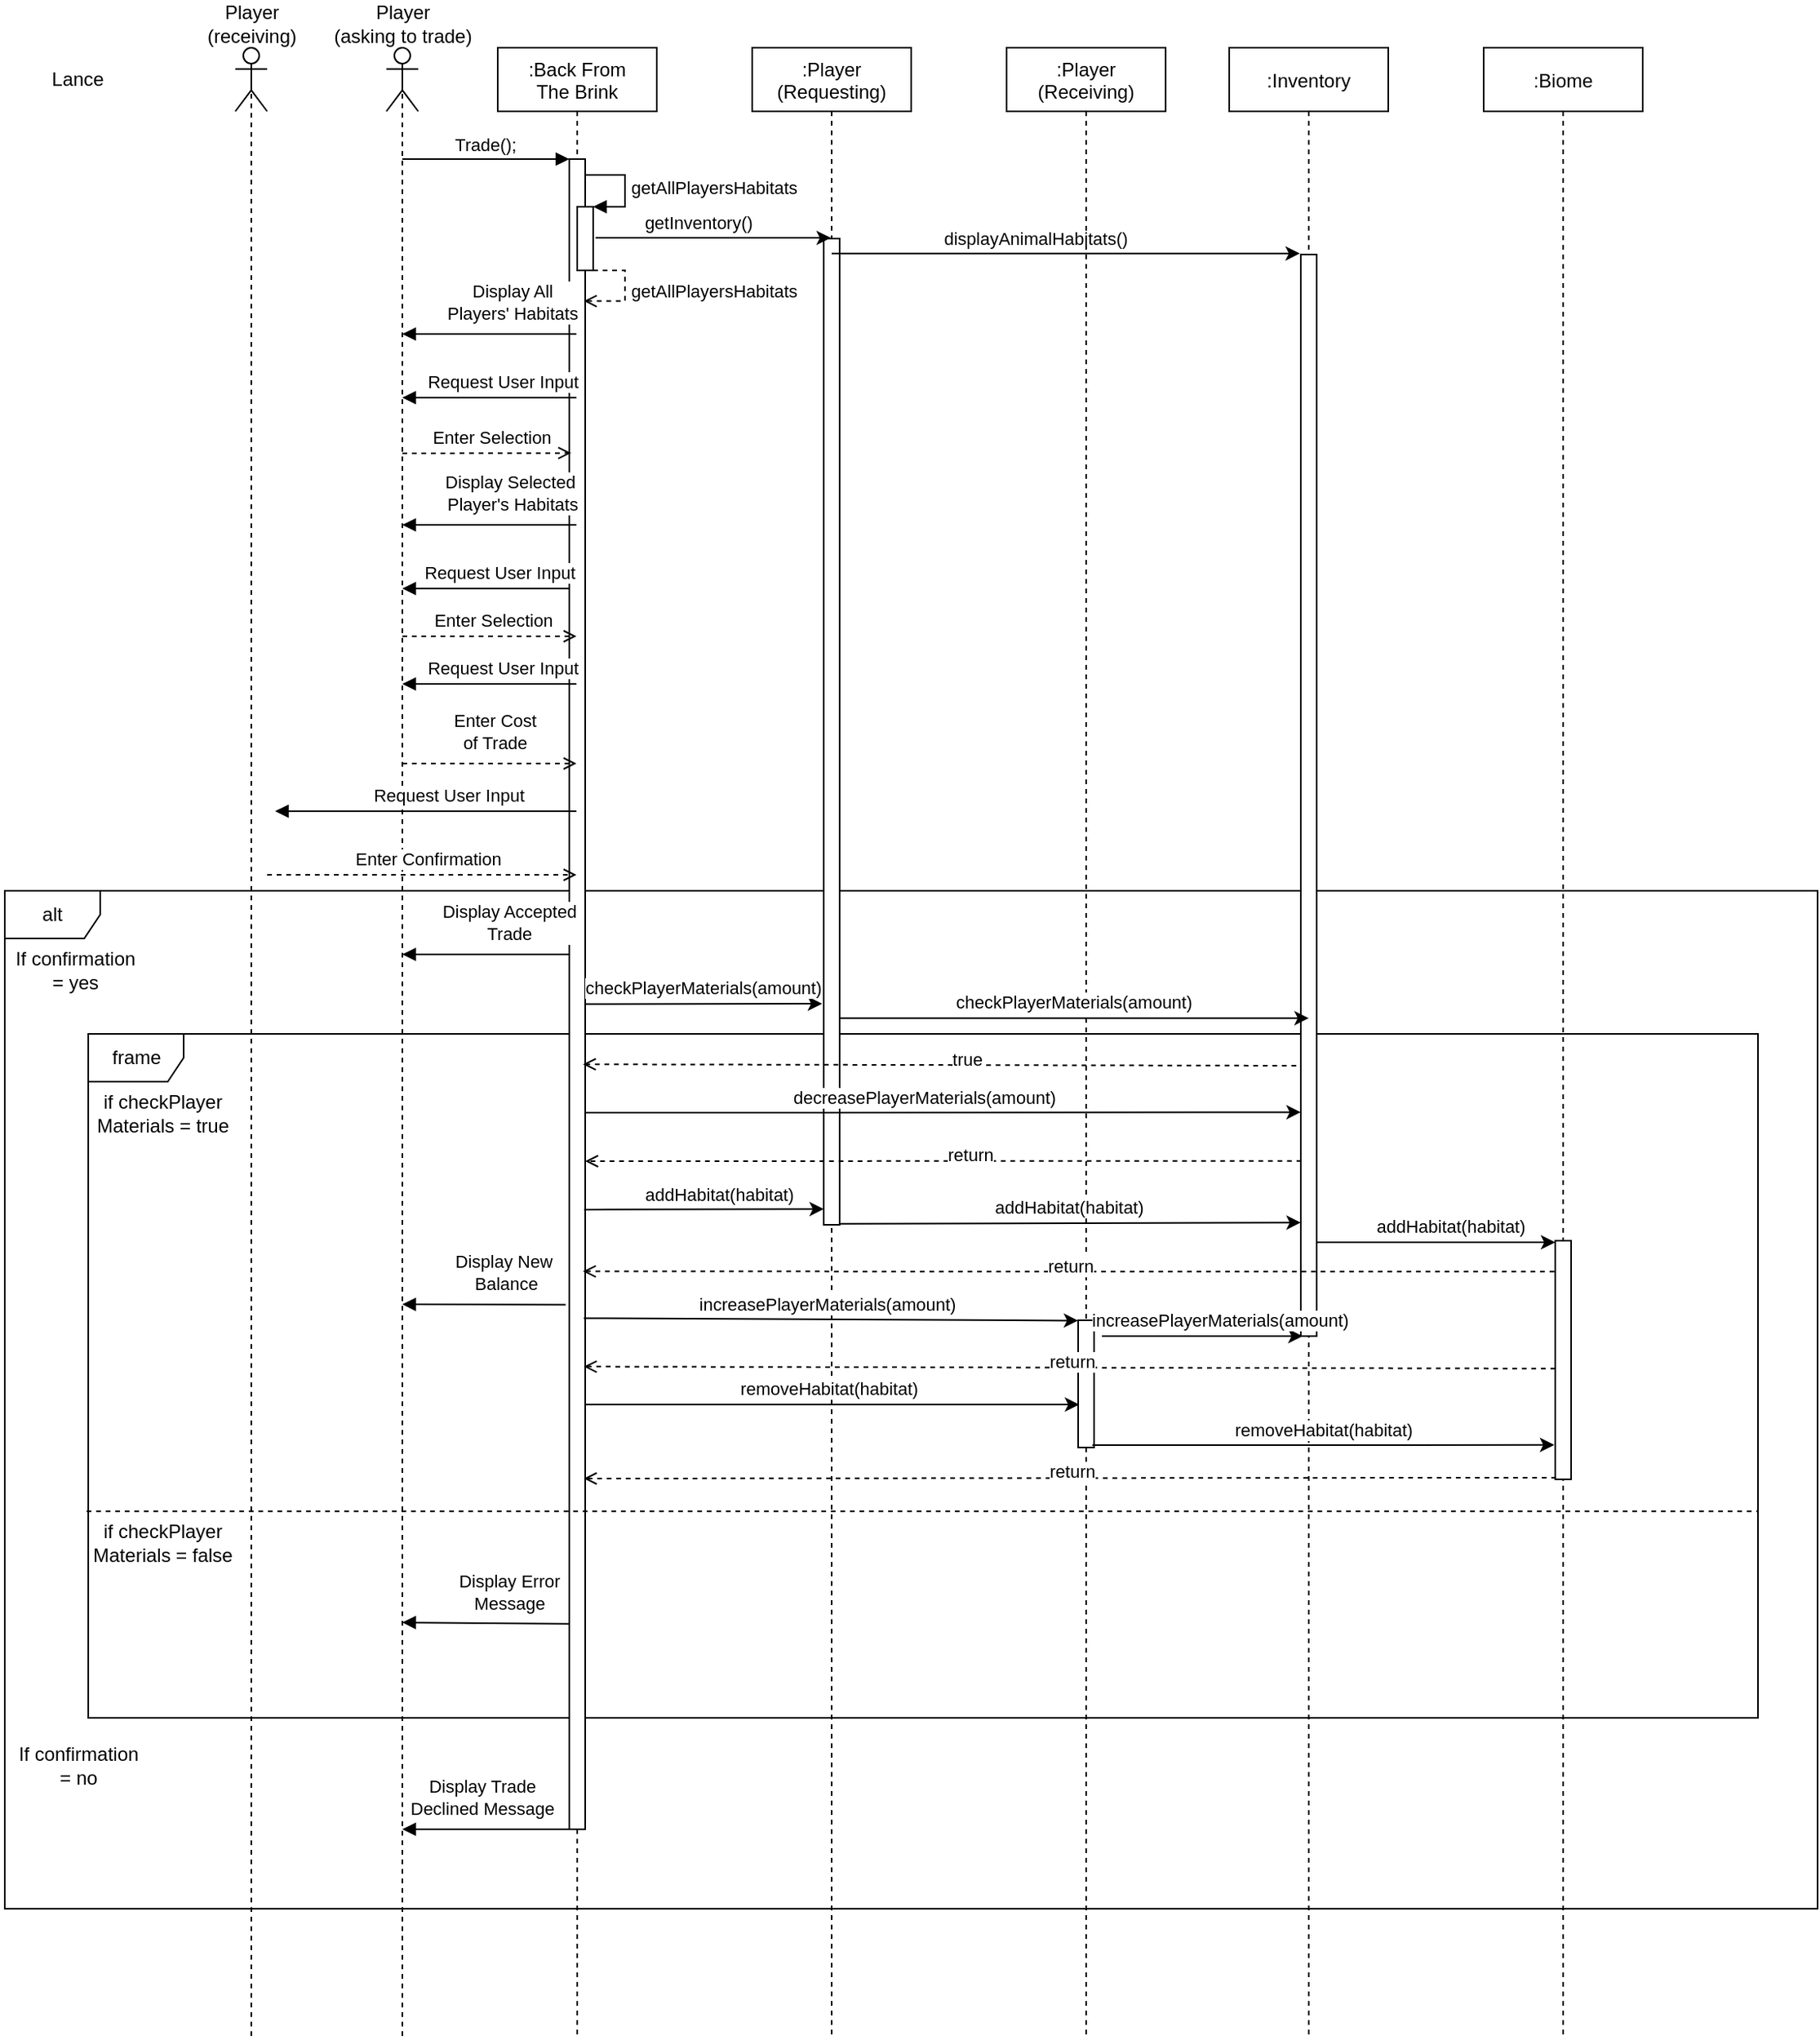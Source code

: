 <mxfile version="13.9.9" type="device"><diagram id="kgpKYQtTHZ0yAKxKKP6v" name="Page-1"><mxGraphModel dx="1897" dy="800" grid="1" gridSize="10" guides="1" tooltips="1" connect="1" arrows="1" fold="1" page="1" pageScale="1" pageWidth="850" pageHeight="1100" math="0" shadow="0"><root><mxCell id="0"/><mxCell id="1" parent="0"/><mxCell id="ky6Afbg08VZZYju5IDOE-18" value="alt" style="shape=umlFrame;whiteSpace=wrap;html=1;" vertex="1" parent="1"><mxGeometry x="-190" y="610" width="1140" height="640" as="geometry"/></mxCell><mxCell id="ky6Afbg08VZZYju5IDOE-27" value="frame" style="shape=umlFrame;whiteSpace=wrap;html=1;" vertex="1" parent="1"><mxGeometry x="-137.5" y="700" width="1050" height="430" as="geometry"/></mxCell><mxCell id="3nuBFxr9cyL0pnOWT2aG-1" value=":Back From&#10;The Brink" style="shape=umlLifeline;perimeter=lifelinePerimeter;container=1;collapsible=0;recursiveResize=0;rounded=0;shadow=0;strokeWidth=1;" parent="1" vertex="1"><mxGeometry x="120" y="80" width="100" height="1250" as="geometry"/></mxCell><mxCell id="3nuBFxr9cyL0pnOWT2aG-2" value="" style="points=[];perimeter=orthogonalPerimeter;rounded=0;shadow=0;strokeWidth=1;" parent="3nuBFxr9cyL0pnOWT2aG-1" vertex="1"><mxGeometry x="45" y="70" width="10" height="1050" as="geometry"/></mxCell><mxCell id="3nuBFxr9cyL0pnOWT2aG-5" value=":Player&#10;(Requesting)" style="shape=umlLifeline;perimeter=lifelinePerimeter;container=1;collapsible=0;recursiveResize=0;rounded=0;shadow=0;strokeWidth=1;" parent="1" vertex="1"><mxGeometry x="280" y="80" width="100" height="1250" as="geometry"/></mxCell><mxCell id="3nuBFxr9cyL0pnOWT2aG-6" value="" style="points=[];perimeter=orthogonalPerimeter;rounded=0;shadow=0;strokeWidth=1;" parent="3nuBFxr9cyL0pnOWT2aG-5" vertex="1"><mxGeometry x="45" y="120" width="10" height="620" as="geometry"/></mxCell><mxCell id="SWp69mQ9z0Jt4T5UNrLh-1" value="" style="shape=umlActor;verticalLabelPosition=bottom;verticalAlign=top;html=1;outlineConnect=0;" parent="1" vertex="1"><mxGeometry x="50" y="80" width="20" height="40" as="geometry"/></mxCell><mxCell id="SWp69mQ9z0Jt4T5UNrLh-2" value="" style="endArrow=none;dashed=1;html=1;entryX=0.5;entryY=0.5;entryDx=0;entryDy=0;entryPerimeter=0;" parent="1" target="SWp69mQ9z0Jt4T5UNrLh-1" edge="1"><mxGeometry width="50" height="50" relative="1" as="geometry"><mxPoint x="60" y="1330" as="sourcePoint"/><mxPoint x="140" y="90" as="targetPoint"/></mxGeometry></mxCell><mxCell id="SWp69mQ9z0Jt4T5UNrLh-3" value="Trade();" style="verticalAlign=bottom;endArrow=block;shadow=0;strokeWidth=1;" parent="1" target="3nuBFxr9cyL0pnOWT2aG-2" edge="1"><mxGeometry relative="1" as="geometry"><mxPoint x="60" y="150.0" as="sourcePoint"/><mxPoint x="230" y="150.0" as="targetPoint"/></mxGeometry></mxCell><mxCell id="SWp69mQ9z0Jt4T5UNrLh-4" value=":Inventory" style="shape=umlLifeline;perimeter=lifelinePerimeter;container=1;collapsible=0;recursiveResize=0;rounded=0;shadow=0;strokeWidth=1;" parent="1" vertex="1"><mxGeometry x="580" y="80" width="100" height="1250" as="geometry"/></mxCell><mxCell id="SWp69mQ9z0Jt4T5UNrLh-5" value="" style="points=[];perimeter=orthogonalPerimeter;rounded=0;shadow=0;strokeWidth=1;" parent="SWp69mQ9z0Jt4T5UNrLh-4" vertex="1"><mxGeometry x="45" y="130" width="10" height="680" as="geometry"/></mxCell><mxCell id="SWp69mQ9z0Jt4T5UNrLh-6" value="Player &lt;br&gt;(asking to trade)" style="text;html=1;strokeColor=none;fillColor=none;align=center;verticalAlign=middle;whiteSpace=wrap;rounded=0;" parent="1" vertex="1"><mxGeometry x="12.5" y="50" width="95" height="30" as="geometry"/></mxCell><mxCell id="SWp69mQ9z0Jt4T5UNrLh-8" value="" style="shape=umlActor;verticalLabelPosition=bottom;verticalAlign=top;html=1;outlineConnect=0;" parent="1" vertex="1"><mxGeometry x="-45" y="80" width="20" height="40" as="geometry"/></mxCell><mxCell id="SWp69mQ9z0Jt4T5UNrLh-9" value="" style="endArrow=none;dashed=1;html=1;entryX=0.5;entryY=0.5;entryDx=0;entryDy=0;entryPerimeter=0;" parent="1" target="SWp69mQ9z0Jt4T5UNrLh-8" edge="1"><mxGeometry width="50" height="50" relative="1" as="geometry"><mxPoint x="-35" y="1330" as="sourcePoint"/><mxPoint x="45" y="90" as="targetPoint"/></mxGeometry></mxCell><mxCell id="SWp69mQ9z0Jt4T5UNrLh-10" value="Player &lt;br&gt;(receiving)" style="text;html=1;strokeColor=none;fillColor=none;align=center;verticalAlign=middle;whiteSpace=wrap;rounded=0;" parent="1" vertex="1"><mxGeometry x="-82.5" y="50" width="95" height="30" as="geometry"/></mxCell><mxCell id="Gdj0skh82PVFUGjqunkp-6" value="" style="html=1;points=[];perimeter=orthogonalPerimeter;" parent="1" vertex="1"><mxGeometry x="170" y="180" width="10" height="40" as="geometry"/></mxCell><mxCell id="Gdj0skh82PVFUGjqunkp-7" value="getAllPlayersHabitats" style="edgeStyle=orthogonalEdgeStyle;html=1;align=left;spacingLeft=2;endArrow=block;rounded=0;entryX=1;entryY=0;" parent="1" target="Gdj0skh82PVFUGjqunkp-6" edge="1"><mxGeometry relative="1" as="geometry"><mxPoint x="175" y="160" as="sourcePoint"/><Array as="points"><mxPoint x="200" y="160"/></Array></mxGeometry></mxCell><mxCell id="Gdj0skh82PVFUGjqunkp-8" value="" style="endArrow=classic;html=1;exitX=1.157;exitY=0.489;exitDx=0;exitDy=0;exitPerimeter=0;" parent="1" edge="1" target="3nuBFxr9cyL0pnOWT2aG-5" source="Gdj0skh82PVFUGjqunkp-6"><mxGeometry width="50" height="50" relative="1" as="geometry"><mxPoint x="200" y="199.86" as="sourcePoint"/><mxPoint x="290" y="200" as="targetPoint"/></mxGeometry></mxCell><mxCell id="Gdj0skh82PVFUGjqunkp-14" value="getInventory()" style="edgeLabel;html=1;align=center;verticalAlign=middle;resizable=0;points=[];" parent="Gdj0skh82PVFUGjqunkp-8" vertex="1" connectable="0"><mxGeometry x="-0.14" y="2" relative="1" as="geometry"><mxPoint x="1.13" y="-7.97" as="offset"/></mxGeometry></mxCell><mxCell id="Gdj0skh82PVFUGjqunkp-10" value=":Biome" style="shape=umlLifeline;perimeter=lifelinePerimeter;container=1;collapsible=0;recursiveResize=0;rounded=0;shadow=0;strokeWidth=1;" parent="1" vertex="1"><mxGeometry x="740" y="80" width="100" height="1250" as="geometry"/></mxCell><mxCell id="Gdj0skh82PVFUGjqunkp-11" value="" style="points=[];perimeter=orthogonalPerimeter;rounded=0;shadow=0;strokeWidth=1;" parent="Gdj0skh82PVFUGjqunkp-10" vertex="1"><mxGeometry x="45" y="750" width="10" height="150" as="geometry"/></mxCell><mxCell id="Gdj0skh82PVFUGjqunkp-15" value="" style="endArrow=classic;html=1;entryX=-0.057;entryY=-0.001;entryDx=0;entryDy=0;entryPerimeter=0;" parent="1" edge="1" target="SWp69mQ9z0Jt4T5UNrLh-5" source="3nuBFxr9cyL0pnOWT2aG-5"><mxGeometry width="50" height="50" relative="1" as="geometry"><mxPoint x="360" y="209.71" as="sourcePoint"/><mxPoint x="610" y="209" as="targetPoint"/></mxGeometry></mxCell><mxCell id="Gdj0skh82PVFUGjqunkp-16" value="displayAnimalHabitats()" style="edgeLabel;html=1;align=center;verticalAlign=middle;resizable=0;points=[];" parent="Gdj0skh82PVFUGjqunkp-15" vertex="1" connectable="0"><mxGeometry x="-0.14" y="2" relative="1" as="geometry"><mxPoint x="1.13" y="-7.97" as="offset"/></mxGeometry></mxCell><mxCell id="Gdj0skh82PVFUGjqunkp-17" value="getAllPlayersHabitats" style="edgeStyle=orthogonalEdgeStyle;html=1;align=left;spacingLeft=2;endArrow=open;rounded=0;dashed=1;endFill=0;entryX=0.914;entryY=0.085;entryDx=0;entryDy=0;entryPerimeter=0;" parent="1" edge="1" target="3nuBFxr9cyL0pnOWT2aG-2"><mxGeometry relative="1" as="geometry"><mxPoint x="180" y="220" as="sourcePoint"/><Array as="points"><mxPoint x="200" y="220"/><mxPoint x="200" y="239"/></Array><mxPoint x="180" y="239" as="targetPoint"/></mxGeometry></mxCell><mxCell id="Gdj0skh82PVFUGjqunkp-18" value="" style="endArrow=block;html=1;endFill=1;" parent="1" edge="1" source="3nuBFxr9cyL0pnOWT2aG-1"><mxGeometry width="50" height="50" relative="1" as="geometry"><mxPoint x="150" y="260" as="sourcePoint"/><mxPoint x="60" y="260" as="targetPoint"/></mxGeometry></mxCell><mxCell id="Gdj0skh82PVFUGjqunkp-19" value="Display All &lt;br&gt;Players' Habitats" style="edgeLabel;html=1;align=center;verticalAlign=middle;resizable=0;points=[];" parent="Gdj0skh82PVFUGjqunkp-18" vertex="1" connectable="0"><mxGeometry x="-0.261" y="-2" relative="1" as="geometry"><mxPoint x="-0.29" y="-18" as="offset"/></mxGeometry></mxCell><mxCell id="Gdj0skh82PVFUGjqunkp-20" value="" style="endArrow=block;html=1;endFill=1;" parent="1" edge="1" source="3nuBFxr9cyL0pnOWT2aG-1"><mxGeometry width="50" height="50" relative="1" as="geometry"><mxPoint x="150" y="300" as="sourcePoint"/><mxPoint x="60" y="300" as="targetPoint"/></mxGeometry></mxCell><mxCell id="FBOxodMg2E2M6kPoQDp1-1" value="Request User Input" style="edgeLabel;html=1;align=center;verticalAlign=middle;resizable=0;points=[];" parent="Gdj0skh82PVFUGjqunkp-20" vertex="1" connectable="0"><mxGeometry x="-0.15" y="-3" relative="1" as="geometry"><mxPoint y="-7" as="offset"/></mxGeometry></mxCell><mxCell id="FBOxodMg2E2M6kPoQDp1-2" value="" style="endArrow=open;html=1;dashed=1;endFill=0;entryX=0.114;entryY=0.176;entryDx=0;entryDy=0;entryPerimeter=0;" parent="1" edge="1" target="3nuBFxr9cyL0pnOWT2aG-2"><mxGeometry width="50" height="50" relative="1" as="geometry"><mxPoint x="60" y="335" as="sourcePoint"/><mxPoint x="160.0" y="334.55" as="targetPoint"/></mxGeometry></mxCell><mxCell id="ky6Afbg08VZZYju5IDOE-1" value="Enter Selection" style="edgeLabel;html=1;align=center;verticalAlign=middle;resizable=0;points=[];" vertex="1" connectable="0" parent="FBOxodMg2E2M6kPoQDp1-2"><mxGeometry x="0.044" relative="1" as="geometry"><mxPoint y="-10.07" as="offset"/></mxGeometry></mxCell><mxCell id="ky6Afbg08VZZYju5IDOE-4" value="" style="endArrow=block;html=1;endFill=1;" edge="1" parent="1" source="3nuBFxr9cyL0pnOWT2aG-1"><mxGeometry width="50" height="50" relative="1" as="geometry"><mxPoint x="140" y="380" as="sourcePoint"/><mxPoint x="60" y="380" as="targetPoint"/></mxGeometry></mxCell><mxCell id="ky6Afbg08VZZYju5IDOE-5" value="Display Selected&amp;nbsp;&lt;br&gt;Player's Habitats" style="edgeLabel;html=1;align=center;verticalAlign=middle;resizable=0;points=[];" vertex="1" connectable="0" parent="ky6Afbg08VZZYju5IDOE-4"><mxGeometry x="-0.261" y="-2" relative="1" as="geometry"><mxPoint x="-0.29" y="-18" as="offset"/></mxGeometry></mxCell><mxCell id="ky6Afbg08VZZYju5IDOE-6" value="" style="endArrow=block;html=1;endFill=1;" edge="1" parent="1" source="3nuBFxr9cyL0pnOWT2aG-2"><mxGeometry width="50" height="50" relative="1" as="geometry"><mxPoint x="140" y="420" as="sourcePoint"/><mxPoint x="60" y="420" as="targetPoint"/></mxGeometry></mxCell><mxCell id="ky6Afbg08VZZYju5IDOE-7" value="Request User Input" style="edgeLabel;html=1;align=center;verticalAlign=middle;resizable=0;points=[];" vertex="1" connectable="0" parent="ky6Afbg08VZZYju5IDOE-6"><mxGeometry x="-0.15" y="-3" relative="1" as="geometry"><mxPoint y="-7" as="offset"/></mxGeometry></mxCell><mxCell id="ky6Afbg08VZZYju5IDOE-8" value="" style="endArrow=open;html=1;dashed=1;endFill=0;" edge="1" parent="1" target="3nuBFxr9cyL0pnOWT2aG-1"><mxGeometry width="50" height="50" relative="1" as="geometry"><mxPoint x="60.0" y="450" as="sourcePoint"/><mxPoint x="150" y="450.14" as="targetPoint"/></mxGeometry></mxCell><mxCell id="ky6Afbg08VZZYju5IDOE-9" value="Enter Selection" style="edgeLabel;html=1;align=center;verticalAlign=middle;resizable=0;points=[];" vertex="1" connectable="0" parent="ky6Afbg08VZZYju5IDOE-8"><mxGeometry x="0.044" relative="1" as="geometry"><mxPoint y="-10.07" as="offset"/></mxGeometry></mxCell><mxCell id="ky6Afbg08VZZYju5IDOE-10" value="" style="endArrow=block;html=1;endFill=1;" edge="1" parent="1" source="3nuBFxr9cyL0pnOWT2aG-1"><mxGeometry width="50" height="50" relative="1" as="geometry"><mxPoint x="140" y="480" as="sourcePoint"/><mxPoint x="60" y="480" as="targetPoint"/></mxGeometry></mxCell><mxCell id="ky6Afbg08VZZYju5IDOE-11" value="Request User Input" style="edgeLabel;html=1;align=center;verticalAlign=middle;resizable=0;points=[];" vertex="1" connectable="0" parent="ky6Afbg08VZZYju5IDOE-10"><mxGeometry x="-0.15" y="-3" relative="1" as="geometry"><mxPoint y="-7" as="offset"/></mxGeometry></mxCell><mxCell id="ky6Afbg08VZZYju5IDOE-12" value="" style="endArrow=open;html=1;dashed=1;endFill=0;" edge="1" parent="1" target="3nuBFxr9cyL0pnOWT2aG-1"><mxGeometry width="50" height="50" relative="1" as="geometry"><mxPoint x="60.0" y="530" as="sourcePoint"/><mxPoint x="150" y="530.14" as="targetPoint"/></mxGeometry></mxCell><mxCell id="ky6Afbg08VZZYju5IDOE-13" value="Enter Cost &lt;br&gt;of Trade" style="edgeLabel;html=1;align=center;verticalAlign=middle;resizable=0;points=[];" vertex="1" connectable="0" parent="ky6Afbg08VZZYju5IDOE-12"><mxGeometry x="0.044" relative="1" as="geometry"><mxPoint x="0.44" y="-20.07" as="offset"/></mxGeometry></mxCell><mxCell id="ky6Afbg08VZZYju5IDOE-14" value="" style="endArrow=block;html=1;endFill=1;" edge="1" parent="1" source="3nuBFxr9cyL0pnOWT2aG-1"><mxGeometry width="50" height="50" relative="1" as="geometry"><mxPoint x="140" y="560" as="sourcePoint"/><mxPoint x="-20" y="560" as="targetPoint"/></mxGeometry></mxCell><mxCell id="ky6Afbg08VZZYju5IDOE-15" value="Request User Input" style="edgeLabel;html=1;align=center;verticalAlign=middle;resizable=0;points=[];" vertex="1" connectable="0" parent="ky6Afbg08VZZYju5IDOE-14"><mxGeometry x="-0.15" y="-3" relative="1" as="geometry"><mxPoint y="-7" as="offset"/></mxGeometry></mxCell><mxCell id="ky6Afbg08VZZYju5IDOE-16" value="" style="endArrow=open;html=1;dashed=1;endFill=0;" edge="1" parent="1" target="3nuBFxr9cyL0pnOWT2aG-1"><mxGeometry width="50" height="50" relative="1" as="geometry"><mxPoint x="-25.0" y="600" as="sourcePoint"/><mxPoint x="140" y="600" as="targetPoint"/></mxGeometry></mxCell><mxCell id="ky6Afbg08VZZYju5IDOE-17" value="Enter Confirmation" style="edgeLabel;html=1;align=center;verticalAlign=middle;resizable=0;points=[];" vertex="1" connectable="0" parent="ky6Afbg08VZZYju5IDOE-16"><mxGeometry x="0.044" relative="1" as="geometry"><mxPoint x="-0.88" y="-10" as="offset"/></mxGeometry></mxCell><mxCell id="ky6Afbg08VZZYju5IDOE-19" value="If confirmation &lt;br&gt;= yes" style="text;html=1;strokeColor=none;fillColor=none;align=center;verticalAlign=middle;whiteSpace=wrap;rounded=0;" vertex="1" parent="1"><mxGeometry x="-192.5" y="650" width="92.5" height="20" as="geometry"/></mxCell><mxCell id="ky6Afbg08VZZYju5IDOE-20" value="Display Accepted&lt;br&gt;Trade" style="endArrow=block;html=1;endFill=1;" edge="1" parent="1" source="3nuBFxr9cyL0pnOWT2aG-2"><mxGeometry x="-0.25" y="-20" width="50" height="50" relative="1" as="geometry"><mxPoint x="150" y="650" as="sourcePoint"/><mxPoint x="60" y="650" as="targetPoint"/><mxPoint x="1" as="offset"/></mxGeometry></mxCell><mxCell id="ky6Afbg08VZZYju5IDOE-22" value="" style="endArrow=classic;html=1;exitX=0.971;exitY=0.506;exitDx=0;exitDy=0;exitPerimeter=0;" edge="1" parent="1" source="3nuBFxr9cyL0pnOWT2aG-2"><mxGeometry width="50" height="50" relative="1" as="geometry"><mxPoint x="180" y="680" as="sourcePoint"/><mxPoint x="324" y="681" as="targetPoint"/></mxGeometry></mxCell><mxCell id="ky6Afbg08VZZYju5IDOE-23" value="checkPlayerMaterials(amount)" style="edgeLabel;html=1;align=center;verticalAlign=middle;resizable=0;points=[];" vertex="1" connectable="0" parent="ky6Afbg08VZZYju5IDOE-22"><mxGeometry x="-0.14" y="2" relative="1" as="geometry"><mxPoint x="10.43" y="-8.68" as="offset"/></mxGeometry></mxCell><mxCell id="ky6Afbg08VZZYju5IDOE-30" value="if checkPlayer&lt;br&gt;Materials = true" style="text;html=1;strokeColor=none;fillColor=none;align=center;verticalAlign=middle;whiteSpace=wrap;rounded=0;" vertex="1" parent="1"><mxGeometry x="-137.5" y="740" width="92.5" height="20" as="geometry"/></mxCell><mxCell id="ky6Afbg08VZZYju5IDOE-31" value="" style="endArrow=classic;html=1;entryX=0;entryY=0.793;entryDx=0;entryDy=0;entryPerimeter=0;exitX=0.989;exitY=0.571;exitDx=0;exitDy=0;exitPerimeter=0;" edge="1" parent="1" source="3nuBFxr9cyL0pnOWT2aG-2" target="SWp69mQ9z0Jt4T5UNrLh-5"><mxGeometry width="50" height="50" relative="1" as="geometry"><mxPoint x="178" y="749" as="sourcePoint"/><mxPoint x="482.5" y="749.5" as="targetPoint"/></mxGeometry></mxCell><mxCell id="ky6Afbg08VZZYju5IDOE-32" value="decreasePlayerMaterials(amount)" style="edgeLabel;html=1;align=center;verticalAlign=middle;resizable=0;points=[];" vertex="1" connectable="0" parent="ky6Afbg08VZZYju5IDOE-31"><mxGeometry x="-0.14" y="2" relative="1" as="geometry"><mxPoint x="19.41" y="-8" as="offset"/></mxGeometry></mxCell><mxCell id="ky6Afbg08VZZYju5IDOE-33" value="" style="endArrow=open;html=1;endFill=0;dashed=1;entryX=1;entryY=0.6;entryDx=0;entryDy=0;entryPerimeter=0;exitX=0.035;exitY=0.838;exitDx=0;exitDy=0;exitPerimeter=0;" edge="1" parent="1" source="SWp69mQ9z0Jt4T5UNrLh-5" target="3nuBFxr9cyL0pnOWT2aG-2"><mxGeometry x="-0.25" y="-20" width="50" height="50" relative="1" as="geometry"><mxPoint x="440" y="780" as="sourcePoint"/><mxPoint x="199.88" y="780.16" as="targetPoint"/><mxPoint x="1" as="offset"/></mxGeometry></mxCell><mxCell id="ky6Afbg08VZZYju5IDOE-34" value="return" style="edgeLabel;html=1;align=center;verticalAlign=middle;resizable=0;points=[];" vertex="1" connectable="0" parent="ky6Afbg08VZZYju5IDOE-33"><mxGeometry x="-0.075" y="-4" relative="1" as="geometry"><mxPoint as="offset"/></mxGeometry></mxCell><mxCell id="ky6Afbg08VZZYju5IDOE-35" value="" style="endArrow=classic;html=1;exitX=0.933;exitY=0.629;exitDx=0;exitDy=0;exitPerimeter=0;entryX=0.009;entryY=0.984;entryDx=0;entryDy=0;entryPerimeter=0;" edge="1" parent="1" source="3nuBFxr9cyL0pnOWT2aG-2" target="3nuBFxr9cyL0pnOWT2aG-6"><mxGeometry width="50" height="50" relative="1" as="geometry"><mxPoint x="180" y="810" as="sourcePoint"/><mxPoint x="320" y="810" as="targetPoint"/></mxGeometry></mxCell><mxCell id="ky6Afbg08VZZYju5IDOE-36" value="addHabitat(habitat)" style="edgeLabel;html=1;align=center;verticalAlign=middle;resizable=0;points=[];" vertex="1" connectable="0" parent="ky6Afbg08VZZYju5IDOE-35"><mxGeometry x="-0.14" y="2" relative="1" as="geometry"><mxPoint x="19.41" y="-8" as="offset"/></mxGeometry></mxCell><mxCell id="ky6Afbg08VZZYju5IDOE-37" value="" style="endArrow=classic;html=1;entryX=0;entryY=0.007;entryDx=0;entryDy=0;entryPerimeter=0;" edge="1" parent="1" source="SWp69mQ9z0Jt4T5UNrLh-5" target="Gdj0skh82PVFUGjqunkp-11"><mxGeometry width="50" height="50" relative="1" as="geometry"><mxPoint x="650" y="830" as="sourcePoint"/><mxPoint x="772.5" y="830" as="targetPoint"/></mxGeometry></mxCell><mxCell id="ky6Afbg08VZZYju5IDOE-38" value="addHabitat(habitat)" style="edgeLabel;html=1;align=center;verticalAlign=middle;resizable=0;points=[];" vertex="1" connectable="0" parent="ky6Afbg08VZZYju5IDOE-37"><mxGeometry x="-0.14" y="2" relative="1" as="geometry"><mxPoint x="19.41" y="-8" as="offset"/></mxGeometry></mxCell><mxCell id="ky6Afbg08VZZYju5IDOE-41" value="Display New&amp;nbsp;&lt;br&gt;Balance" style="endArrow=block;html=1;endFill=1;exitX=-0.229;exitY=0.686;exitDx=0;exitDy=0;exitPerimeter=0;" edge="1" parent="1" source="3nuBFxr9cyL0pnOWT2aG-2"><mxGeometry x="-0.25" y="-20" width="50" height="50" relative="1" as="geometry"><mxPoint x="150" y="870" as="sourcePoint"/><mxPoint x="60" y="870" as="targetPoint"/><mxPoint x="1" as="offset"/></mxGeometry></mxCell><mxCell id="ky6Afbg08VZZYju5IDOE-42" value=":Player&#10;(Receiving)" style="shape=umlLifeline;perimeter=lifelinePerimeter;container=1;collapsible=0;recursiveResize=0;rounded=0;shadow=0;strokeWidth=1;" vertex="1" parent="1"><mxGeometry x="440" y="80" width="100" height="1250" as="geometry"/></mxCell><mxCell id="ky6Afbg08VZZYju5IDOE-43" value="" style="points=[];perimeter=orthogonalPerimeter;rounded=0;shadow=0;strokeWidth=1;" vertex="1" parent="ky6Afbg08VZZYju5IDOE-42"><mxGeometry x="45" y="800" width="10" height="80" as="geometry"/></mxCell><mxCell id="ky6Afbg08VZZYju5IDOE-46" value="" style="endArrow=classic;html=1;entryX=0.5;entryY=0.706;entryDx=0;entryDy=0;entryPerimeter=0;" edge="1" parent="1" source="3nuBFxr9cyL0pnOWT2aG-6" target="SWp69mQ9z0Jt4T5UNrLh-5"><mxGeometry width="50" height="50" relative="1" as="geometry"><mxPoint x="340" y="690" as="sourcePoint"/><mxPoint x="620" y="690" as="targetPoint"/></mxGeometry></mxCell><mxCell id="ky6Afbg08VZZYju5IDOE-47" value="checkPlayerMaterials(amount)" style="edgeLabel;html=1;align=center;verticalAlign=middle;resizable=0;points=[];" vertex="1" connectable="0" parent="ky6Afbg08VZZYju5IDOE-46"><mxGeometry x="-0.14" y="2" relative="1" as="geometry"><mxPoint x="19.41" y="-8" as="offset"/></mxGeometry></mxCell><mxCell id="ky6Afbg08VZZYju5IDOE-48" value="" style="endArrow=classic;html=1;entryX=0;entryY=0.895;entryDx=0;entryDy=0;entryPerimeter=0;exitX=0.963;exitY=0.999;exitDx=0;exitDy=0;exitPerimeter=0;" edge="1" parent="1" source="3nuBFxr9cyL0pnOWT2aG-6" target="SWp69mQ9z0Jt4T5UNrLh-5"><mxGeometry width="50" height="50" relative="1" as="geometry"><mxPoint x="340" y="820" as="sourcePoint"/><mxPoint x="480" y="820" as="targetPoint"/></mxGeometry></mxCell><mxCell id="ky6Afbg08VZZYju5IDOE-49" value="addHabitat(habitat)" style="edgeLabel;html=1;align=center;verticalAlign=middle;resizable=0;points=[];" vertex="1" connectable="0" parent="ky6Afbg08VZZYju5IDOE-48"><mxGeometry x="-0.14" y="2" relative="1" as="geometry"><mxPoint x="19.41" y="-8" as="offset"/></mxGeometry></mxCell><mxCell id="ky6Afbg08VZZYju5IDOE-50" value="" style="endArrow=classic;html=1;entryX=0;entryY=0.003;entryDx=0;entryDy=0;entryPerimeter=0;exitX=0.914;exitY=0.694;exitDx=0;exitDy=0;exitPerimeter=0;" edge="1" parent="1" source="3nuBFxr9cyL0pnOWT2aG-2" target="ky6Afbg08VZZYju5IDOE-43"><mxGeometry width="50" height="50" relative="1" as="geometry"><mxPoint x="180" y="880.05" as="sourcePoint"/><mxPoint x="470" y="880" as="targetPoint"/></mxGeometry></mxCell><mxCell id="ky6Afbg08VZZYju5IDOE-51" value="increasePlayerMaterials(amount)" style="edgeLabel;html=1;align=center;verticalAlign=middle;resizable=0;points=[];" vertex="1" connectable="0" parent="ky6Afbg08VZZYju5IDOE-50"><mxGeometry x="-0.14" y="2" relative="1" as="geometry"><mxPoint x="19.41" y="-8" as="offset"/></mxGeometry></mxCell><mxCell id="ky6Afbg08VZZYju5IDOE-54" value="" style="endArrow=classic;html=1;entryX=0.114;entryY=1;entryDx=0;entryDy=0;entryPerimeter=0;" edge="1" parent="1" target="SWp69mQ9z0Jt4T5UNrLh-5"><mxGeometry width="50" height="50" relative="1" as="geometry"><mxPoint x="500" y="890" as="sourcePoint"/><mxPoint x="610" y="890" as="targetPoint"/></mxGeometry></mxCell><mxCell id="ky6Afbg08VZZYju5IDOE-55" value="increasePlayerMaterials(amount)" style="edgeLabel;html=1;align=center;verticalAlign=middle;resizable=0;points=[];" vertex="1" connectable="0" parent="ky6Afbg08VZZYju5IDOE-54"><mxGeometry x="-0.14" y="2" relative="1" as="geometry"><mxPoint x="19.41" y="-8" as="offset"/></mxGeometry></mxCell><mxCell id="ky6Afbg08VZZYju5IDOE-56" value="" style="endArrow=open;html=1;endFill=0;dashed=1;entryX=0.914;entryY=0.723;entryDx=0;entryDy=0;entryPerimeter=0;exitX=0;exitY=0.536;exitDx=0;exitDy=0;exitPerimeter=0;" edge="1" parent="1" source="Gdj0skh82PVFUGjqunkp-11" target="3nuBFxr9cyL0pnOWT2aG-2"><mxGeometry x="-0.25" y="-20" width="50" height="50" relative="1" as="geometry"><mxPoint x="770" y="910" as="sourcePoint"/><mxPoint x="180.0" y="910.07" as="targetPoint"/><mxPoint x="1" as="offset"/></mxGeometry></mxCell><mxCell id="ky6Afbg08VZZYju5IDOE-57" value="return" style="edgeLabel;html=1;align=center;verticalAlign=middle;resizable=0;points=[];" vertex="1" connectable="0" parent="ky6Afbg08VZZYju5IDOE-56"><mxGeometry x="-0.075" y="-4" relative="1" as="geometry"><mxPoint x="-22.12" as="offset"/></mxGeometry></mxCell><mxCell id="ky6Afbg08VZZYju5IDOE-58" value="" style="endArrow=classic;html=1;entryX=0.066;entryY=0.663;entryDx=0;entryDy=0;entryPerimeter=0;" edge="1" parent="1" source="3nuBFxr9cyL0pnOWT2aG-2" target="ky6Afbg08VZZYju5IDOE-43"><mxGeometry width="50" height="50" relative="1" as="geometry"><mxPoint x="190.22" y="940.03" as="sourcePoint"/><mxPoint x="480" y="933" as="targetPoint"/></mxGeometry></mxCell><mxCell id="ky6Afbg08VZZYju5IDOE-59" value="removeHabitat(habitat)" style="edgeLabel;html=1;align=center;verticalAlign=middle;resizable=0;points=[];" vertex="1" connectable="0" parent="ky6Afbg08VZZYju5IDOE-58"><mxGeometry x="-0.14" y="2" relative="1" as="geometry"><mxPoint x="19.41" y="-8" as="offset"/></mxGeometry></mxCell><mxCell id="ky6Afbg08VZZYju5IDOE-60" value="" style="endArrow=classic;html=1;entryX=-0.057;entryY=0.856;entryDx=0;entryDy=0;entryPerimeter=0;exitX=0.893;exitY=0.982;exitDx=0;exitDy=0;exitPerimeter=0;" edge="1" parent="1" source="ky6Afbg08VZZYju5IDOE-43" target="Gdj0skh82PVFUGjqunkp-11"><mxGeometry width="50" height="50" relative="1" as="geometry"><mxPoint x="500" y="958" as="sourcePoint"/><mxPoint x="779.55" y="960" as="targetPoint"/></mxGeometry></mxCell><mxCell id="ky6Afbg08VZZYju5IDOE-61" value="removeHabitat(habitat)" style="edgeLabel;html=1;align=center;verticalAlign=middle;resizable=0;points=[];" vertex="1" connectable="0" parent="ky6Afbg08VZZYju5IDOE-60"><mxGeometry x="-0.14" y="2" relative="1" as="geometry"><mxPoint x="19.41" y="-8" as="offset"/></mxGeometry></mxCell><mxCell id="ky6Afbg08VZZYju5IDOE-62" value="" style="endArrow=open;html=1;endFill=0;dashed=1;entryX=0.914;entryY=0.79;entryDx=0;entryDy=0;entryPerimeter=0;exitX=0.057;exitY=0.993;exitDx=0;exitDy=0;exitPerimeter=0;" edge="1" parent="1" source="Gdj0skh82PVFUGjqunkp-11" target="3nuBFxr9cyL0pnOWT2aG-2"><mxGeometry x="-0.25" y="-20" width="50" height="50" relative="1" as="geometry"><mxPoint x="780" y="980" as="sourcePoint"/><mxPoint x="190" y="980.07" as="targetPoint"/><mxPoint x="1" as="offset"/></mxGeometry></mxCell><mxCell id="ky6Afbg08VZZYju5IDOE-63" value="return" style="edgeLabel;html=1;align=center;verticalAlign=middle;resizable=0;points=[];" vertex="1" connectable="0" parent="ky6Afbg08VZZYju5IDOE-62"><mxGeometry x="-0.075" y="-4" relative="1" as="geometry"><mxPoint x="-22.12" as="offset"/></mxGeometry></mxCell><mxCell id="ky6Afbg08VZZYju5IDOE-39" value="" style="endArrow=open;html=1;endFill=0;dashed=1;entryX=0.857;entryY=0.666;entryDx=0;entryDy=0;entryPerimeter=0;exitX=-0.057;exitY=0.129;exitDx=0;exitDy=0;exitPerimeter=0;" edge="1" parent="1" source="Gdj0skh82PVFUGjqunkp-11" target="3nuBFxr9cyL0pnOWT2aG-2"><mxGeometry x="-0.25" y="-20" width="50" height="50" relative="1" as="geometry"><mxPoint x="770" y="850" as="sourcePoint"/><mxPoint x="390.0" y="850.16" as="targetPoint"/><mxPoint x="1" as="offset"/></mxGeometry></mxCell><mxCell id="ky6Afbg08VZZYju5IDOE-40" value="return" style="edgeLabel;html=1;align=center;verticalAlign=middle;resizable=0;points=[];" vertex="1" connectable="0" parent="ky6Afbg08VZZYju5IDOE-39"><mxGeometry x="-0.075" y="-4" relative="1" as="geometry"><mxPoint x="-22.12" as="offset"/></mxGeometry></mxCell><mxCell id="ky6Afbg08VZZYju5IDOE-64" value="" style="endArrow=none;dashed=1;html=1;exitX=-0.001;exitY=0.698;exitDx=0;exitDy=0;exitPerimeter=0;entryX=1;entryY=0.698;entryDx=0;entryDy=0;entryPerimeter=0;" edge="1" parent="1" source="ky6Afbg08VZZYju5IDOE-27" target="ky6Afbg08VZZYju5IDOE-27"><mxGeometry width="50" height="50" relative="1" as="geometry"><mxPoint x="200" y="870" as="sourcePoint"/><mxPoint x="250" y="820" as="targetPoint"/></mxGeometry></mxCell><mxCell id="ky6Afbg08VZZYju5IDOE-65" value="if checkPlayer&lt;br&gt;Materials = false" style="text;html=1;strokeColor=none;fillColor=none;align=center;verticalAlign=middle;whiteSpace=wrap;rounded=0;" vertex="1" parent="1"><mxGeometry x="-137.5" y="1010" width="92.5" height="20" as="geometry"/></mxCell><mxCell id="ky6Afbg08VZZYju5IDOE-66" value="Display Error&lt;br&gt;Message" style="endArrow=block;html=1;endFill=1;exitX=0.02;exitY=0.877;exitDx=0;exitDy=0;exitPerimeter=0;" edge="1" parent="1" source="3nuBFxr9cyL0pnOWT2aG-2"><mxGeometry x="-0.25" y="-20" width="50" height="50" relative="1" as="geometry"><mxPoint x="150" y="1070" as="sourcePoint"/><mxPoint x="60" y="1070" as="targetPoint"/><mxPoint x="1" as="offset"/></mxGeometry></mxCell><mxCell id="ky6Afbg08VZZYju5IDOE-67" value="If confirmation &lt;br&gt;= no" style="text;html=1;strokeColor=none;fillColor=none;align=center;verticalAlign=middle;whiteSpace=wrap;rounded=0;" vertex="1" parent="1"><mxGeometry x="-190" y="1150" width="92.5" height="20" as="geometry"/></mxCell><mxCell id="ky6Afbg08VZZYju5IDOE-68" value="Display Trade&lt;br&gt;Declined Message" style="endArrow=block;html=1;endFill=1;exitX=0.1;exitY=1;exitDx=0;exitDy=0;exitPerimeter=0;" edge="1" parent="1" source="3nuBFxr9cyL0pnOWT2aG-2"><mxGeometry x="0.057" y="-20" width="50" height="50" relative="1" as="geometry"><mxPoint x="150" y="1200" as="sourcePoint"/><mxPoint x="60" y="1200" as="targetPoint"/><mxPoint as="offset"/></mxGeometry></mxCell><mxCell id="ky6Afbg08VZZYju5IDOE-28" value="" style="endArrow=open;html=1;endFill=0;dashed=1;entryX=0.857;entryY=0.542;entryDx=0;entryDy=0;entryPerimeter=0;exitX=-0.286;exitY=0.75;exitDx=0;exitDy=0;exitPerimeter=0;" edge="1" parent="1" source="SWp69mQ9z0Jt4T5UNrLh-5" target="3nuBFxr9cyL0pnOWT2aG-2"><mxGeometry x="-0.25" y="-20" width="50" height="50" relative="1" as="geometry"><mxPoint x="440" y="720" as="sourcePoint"/><mxPoint x="199.88" y="720.16" as="targetPoint"/><mxPoint x="1" as="offset"/></mxGeometry></mxCell><mxCell id="ky6Afbg08VZZYju5IDOE-29" value="true" style="edgeLabel;html=1;align=center;verticalAlign=middle;resizable=0;points=[];" vertex="1" connectable="0" parent="ky6Afbg08VZZYju5IDOE-28"><mxGeometry x="-0.075" y="-4" relative="1" as="geometry"><mxPoint as="offset"/></mxGeometry></mxCell><mxCell id="ky6Afbg08VZZYju5IDOE-71" value="Lance" style="text;html=1;strokeColor=none;fillColor=none;align=center;verticalAlign=middle;whiteSpace=wrap;rounded=0;" vertex="1" parent="1"><mxGeometry x="-163.75" y="90" width="40" height="20" as="geometry"/></mxCell></root></mxGraphModel></diagram></mxfile>